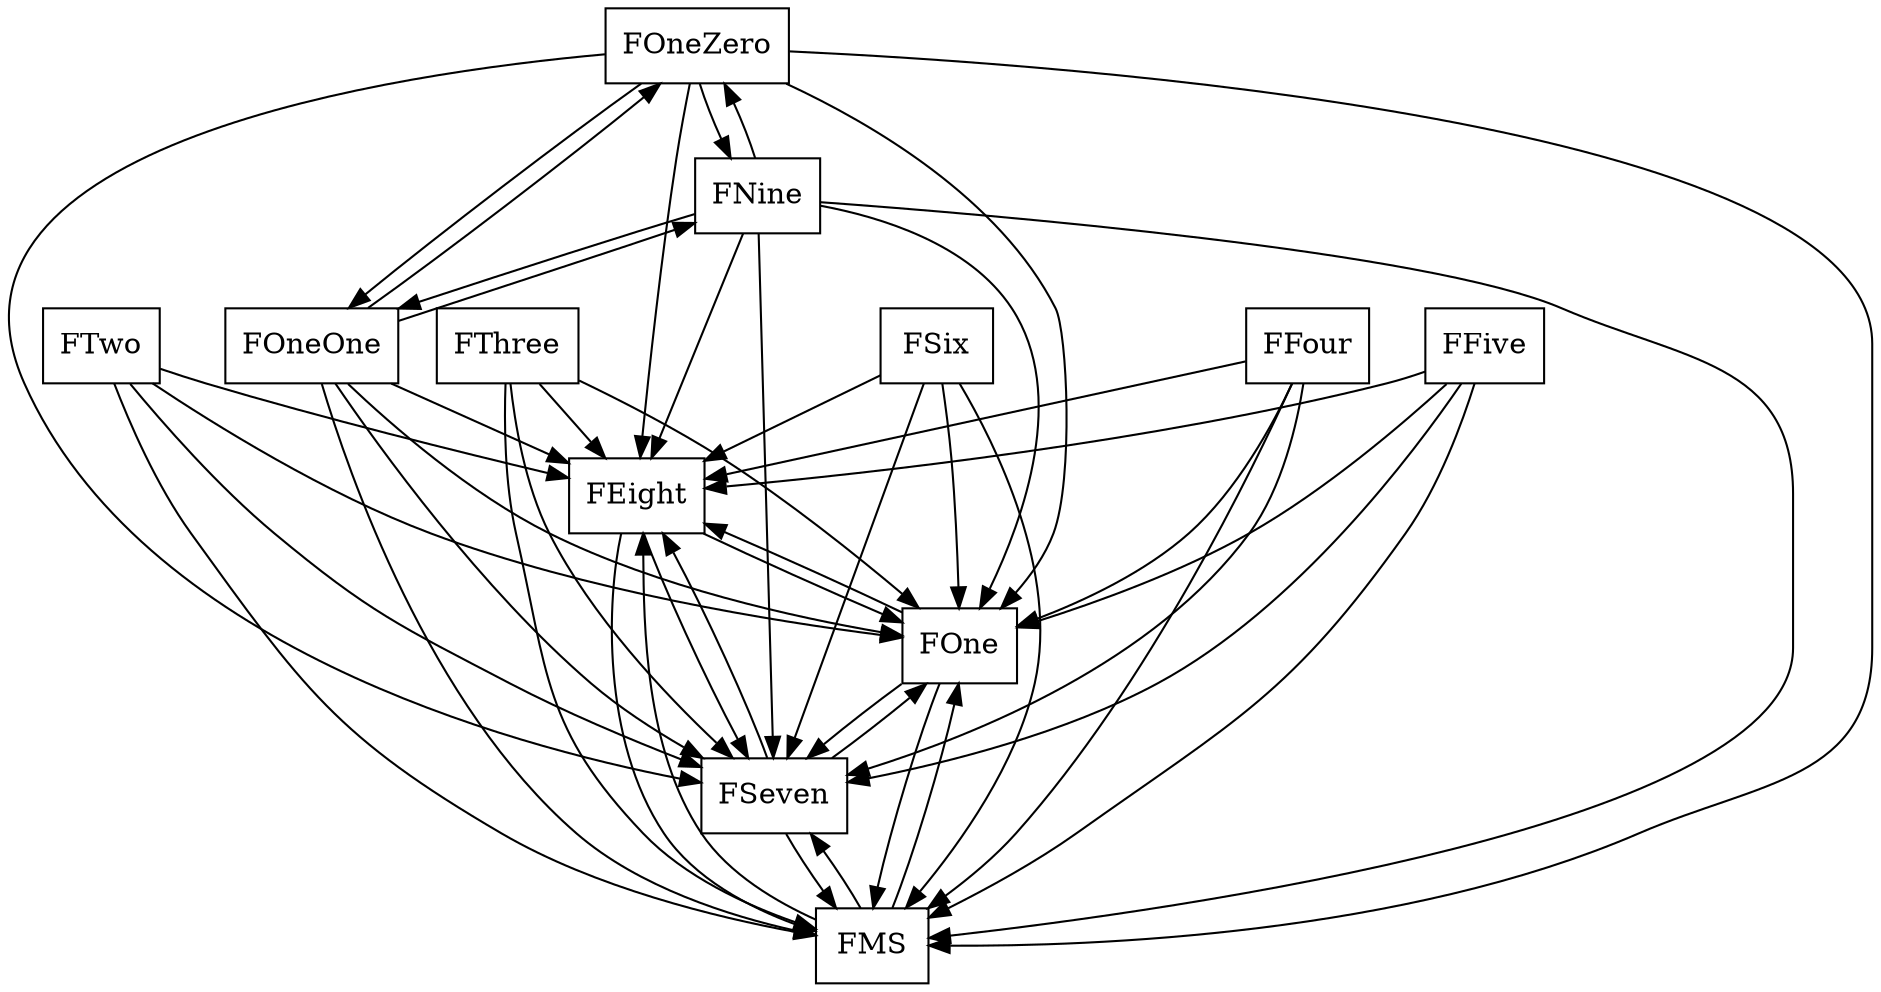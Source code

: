 digraph{
graph [rankdir=TB];
node [shape=box];
edge [arrowhead=normal];
0[label="FEight",]
1[label="FOne",]
2[label="FOneZero",]
3[label="FThree",]
4[label="FNine",]
5[label="FOneOne",]
6[label="FMS",]
7[label="FTwo",]
8[label="FSix",]
9[label="FFive",]
10[label="FSeven",]
11[label="FFour",]
0->1[label="",]
0->6[label="",]
0->10[label="",]
1->0[label="",]
1->6[label="",]
1->10[label="",]
2->0[label="",]
2->1[label="",]
2->4[label="",]
2->5[label="",]
2->6[label="",]
2->10[label="",]
3->0[label="",]
3->1[label="",]
3->6[label="",]
3->10[label="",]
4->0[label="",]
4->1[label="",]
4->2[label="",]
4->5[label="",]
4->6[label="",]
4->10[label="",]
5->0[label="",]
5->1[label="",]
5->2[label="",]
5->4[label="",]
5->6[label="",]
5->10[label="",]
6->0[label="",]
6->1[label="",]
6->10[label="",]
7->0[label="",]
7->1[label="",]
7->6[label="",]
7->10[label="",]
8->0[label="",]
8->1[label="",]
8->6[label="",]
8->10[label="",]
9->0[label="",]
9->1[label="",]
9->6[label="",]
9->10[label="",]
10->0[label="",]
10->1[label="",]
10->6[label="",]
11->0[label="",]
11->1[label="",]
11->6[label="",]
11->10[label="",]
}
